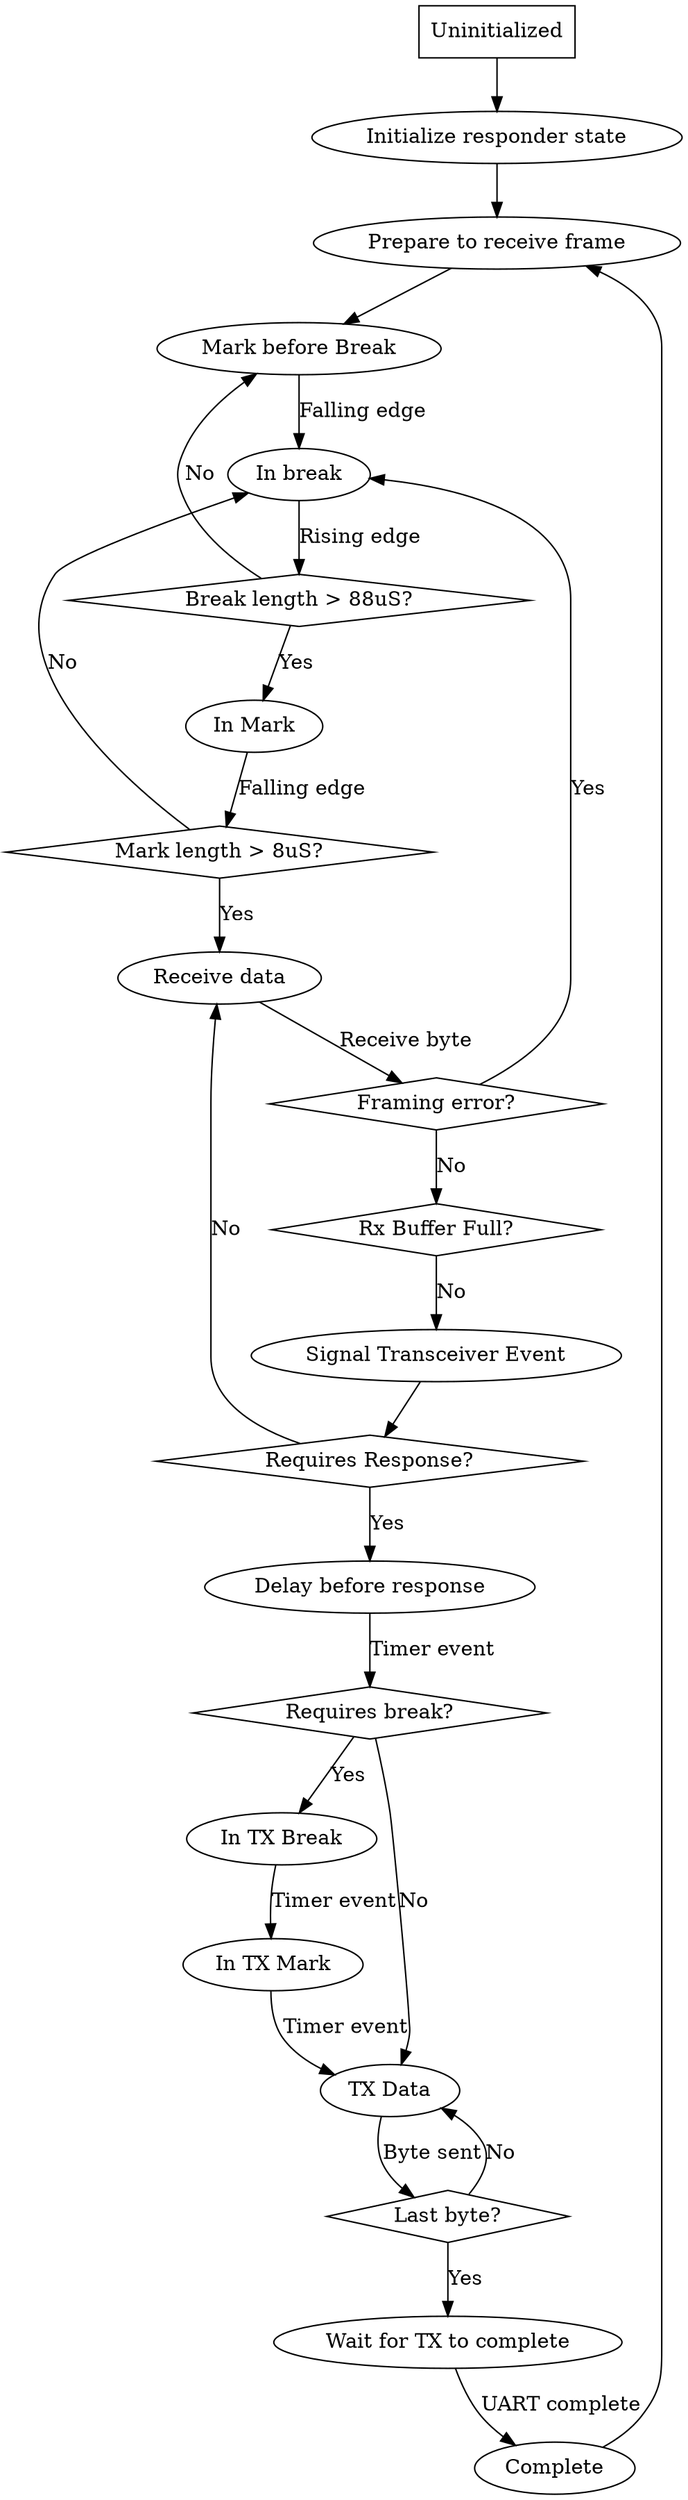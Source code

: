 digraph {
  {rank=source; STATE_R_UNINITIALLIZED; };

  // Nodes
  STATE_R_UNINITIALLIZED [label="Uninitialized" shape="rectangle"];
  STATE_R_INITIALLIZE [label="Initialize responder state"];
  STATE_R_RX_PREPARE [label="Prepare to receive frame"];
  STATE_R_RX_MBB [label="Mark before Break"];
  STATE_R_RX_BREAK [label="In break"];
  STATE_R_RX_MARK [label="In Mark"];
  STATE_R_RX_DATA [label="Receive data"];
  STATE_R_TX_WAITING [label="Delay before response"];
  STATE_R_TX_BREAK [label="In TX Break"];
  STATE_R_TX_MARK [label="In TX Mark"];
  STATE_R_TX_DATA [label="TX Data"];
  STATE_R_TX_DRAIN [label="Wait for TX to complete"];
  STATE_R_TX_COMPLETE [label="Complete"];

  // Processing steps
  STEP_R_TRANSCEIVER_EVENT [label="Signal Transceiver Event"];

  // Conditionals
  BRANCH_RX_BREAK_DURATION [label="Break length > 88uS?" shape="diamond"];
  BRANCH_RX_MARK_DURATION [label="Mark length > 8uS?" shape="diamond"];
  BRANCH_RX_FRAMING_ERROR [label="Framing error?" shape="diamond"];
  BRANCH_RX_BUFFER_FULL [label="Rx Buffer Full?" shape="diamond"];
  BRANCH_RX_SHOULD_RESPOND [label="Requires Response?" shape="diamond"];
  BRANCH_RX_REQUIRES_BREAK [label="Requires break?" shape="diamond"];
  BRANCH_R_TX_LAST_BYTE [label="Last byte?" shape="diamond"];

  // Edges
  STATE_R_UNINITIALLIZED -> STATE_R_INITIALLIZE;
  STATE_R_INITIALLIZE -> STATE_R_RX_PREPARE;
  STATE_R_RX_PREPARE -> STATE_R_RX_MBB;
  STATE_R_RX_MBB -> STATE_R_RX_BREAK [label="Falling edge"];
  STATE_R_RX_BREAK -> BRANCH_RX_BREAK_DURATION [label="Rising edge"];
  BRANCH_RX_BREAK_DURATION -> STATE_R_RX_MBB [label="No"];
  BRANCH_RX_BREAK_DURATION -> STATE_R_RX_MARK [label="Yes"];
  STATE_R_RX_MARK -> BRANCH_RX_MARK_DURATION [label="Falling edge"];
  BRANCH_RX_MARK_DURATION -> STATE_R_RX_BREAK [label="No"];
  BRANCH_RX_MARK_DURATION -> STATE_R_RX_DATA [label="Yes"];
  STATE_R_RX_DATA -> BRANCH_RX_FRAMING_ERROR [label="Receive byte"];
  BRANCH_RX_FRAMING_ERROR -> STATE_R_RX_BREAK [label="Yes"];
  BRANCH_RX_FRAMING_ERROR -> BRANCH_RX_BUFFER_FULL [label="No"];
  BRANCH_RX_BUFFER_FULL -> STEP_R_TRANSCEIVER_EVENT [label="No"];
  // TODO: Need to decide what to do here
  // BRANCH_RX_BUFFER_FULL -> ???

  STEP_R_TRANSCEIVER_EVENT -> BRANCH_RX_SHOULD_RESPOND;

  BRANCH_RX_SHOULD_RESPOND -> STATE_R_RX_DATA [label="No"];
  BRANCH_RX_SHOULD_RESPOND -> STATE_R_TX_WAITING [label="Yes"];
  STATE_R_TX_WAITING -> BRANCH_RX_REQUIRES_BREAK [label="Timer event"];
  BRANCH_RX_REQUIRES_BREAK -> STATE_R_TX_DATA [label="No"];
  BRANCH_RX_REQUIRES_BREAK -> STATE_R_TX_BREAK [label="Yes"];
  STATE_R_TX_BREAK -> STATE_R_TX_MARK [label="Timer event"];
  STATE_R_TX_MARK -> STATE_R_TX_DATA [label="Timer event"];
  STATE_R_TX_DATA -> BRANCH_R_TX_LAST_BYTE [label="Byte sent"];
  BRANCH_R_TX_LAST_BYTE -> STATE_R_TX_DATA [label="No"];
  BRANCH_R_TX_LAST_BYTE -> STATE_R_TX_DRAIN [label="Yes"];
  STATE_R_TX_DRAIN -> STATE_R_TX_COMPLETE [label="UART complete"];
  STATE_R_TX_COMPLETE -> STATE_R_RX_PREPARE;


  // {rank=sink; LastSTATE; };
}
